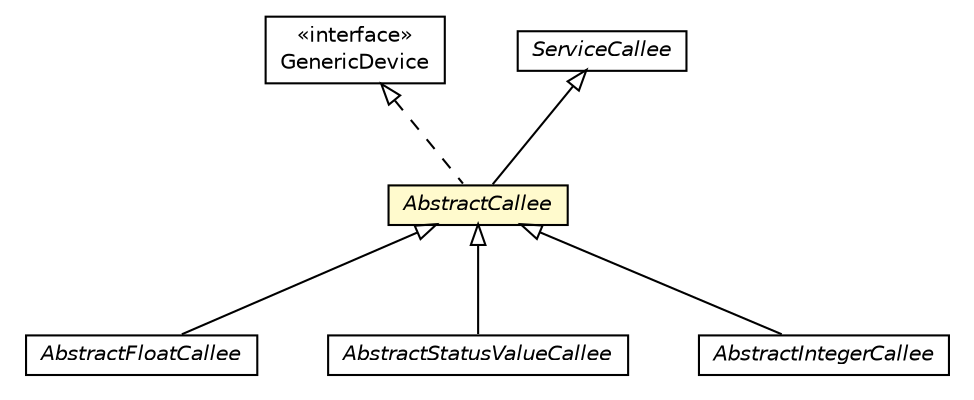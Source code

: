 #!/usr/local/bin/dot
#
# Class diagram 
# Generated by UMLGraph version R5_6-24-gf6e263 (http://www.umlgraph.org/)
#

digraph G {
	edge [fontname="Helvetica",fontsize=10,labelfontname="Helvetica",labelfontsize=10];
	node [fontname="Helvetica",fontsize=10,shape=plaintext];
	nodesep=0.25;
	ranksep=0.5;
	// org.universAAL.lddi.smarthome.exporter.devices.AbstractFloatCallee
	c81649 [label=<<table title="org.universAAL.lddi.smarthome.exporter.devices.AbstractFloatCallee" border="0" cellborder="1" cellspacing="0" cellpadding="2" port="p" href="./AbstractFloatCallee.html">
		<tr><td><table border="0" cellspacing="0" cellpadding="1">
<tr><td align="center" balign="center"><font face="Helvetica-Oblique"> AbstractFloatCallee </font></td></tr>
		</table></td></tr>
		</table>>, URL="./AbstractFloatCallee.html", fontname="Helvetica", fontcolor="black", fontsize=10.0];
	// org.universAAL.lddi.smarthome.exporter.devices.AbstractStatusValueCallee
	c81658 [label=<<table title="org.universAAL.lddi.smarthome.exporter.devices.AbstractStatusValueCallee" border="0" cellborder="1" cellspacing="0" cellpadding="2" port="p" href="./AbstractStatusValueCallee.html">
		<tr><td><table border="0" cellspacing="0" cellpadding="1">
<tr><td align="center" balign="center"><font face="Helvetica-Oblique"> AbstractStatusValueCallee </font></td></tr>
		</table></td></tr>
		</table>>, URL="./AbstractStatusValueCallee.html", fontname="Helvetica", fontcolor="black", fontsize=10.0];
	// org.universAAL.lddi.smarthome.exporter.devices.GenericDevice
	c81660 [label=<<table title="org.universAAL.lddi.smarthome.exporter.devices.GenericDevice" border="0" cellborder="1" cellspacing="0" cellpadding="2" port="p" href="./GenericDevice.html">
		<tr><td><table border="0" cellspacing="0" cellpadding="1">
<tr><td align="center" balign="center"> &#171;interface&#187; </td></tr>
<tr><td align="center" balign="center"> GenericDevice </td></tr>
		</table></td></tr>
		</table>>, URL="./GenericDevice.html", fontname="Helvetica", fontcolor="black", fontsize=10.0];
	// org.universAAL.lddi.smarthome.exporter.devices.AbstractCallee
	c81661 [label=<<table title="org.universAAL.lddi.smarthome.exporter.devices.AbstractCallee" border="0" cellborder="1" cellspacing="0" cellpadding="2" port="p" bgcolor="lemonChiffon" href="./AbstractCallee.html">
		<tr><td><table border="0" cellspacing="0" cellpadding="1">
<tr><td align="center" balign="center"><font face="Helvetica-Oblique"> AbstractCallee </font></td></tr>
		</table></td></tr>
		</table>>, URL="./AbstractCallee.html", fontname="Helvetica", fontcolor="black", fontsize=10.0];
	// org.universAAL.lddi.smarthome.exporter.devices.AbstractIntegerCallee
	c81662 [label=<<table title="org.universAAL.lddi.smarthome.exporter.devices.AbstractIntegerCallee" border="0" cellborder="1" cellspacing="0" cellpadding="2" port="p" href="./AbstractIntegerCallee.html">
		<tr><td><table border="0" cellspacing="0" cellpadding="1">
<tr><td align="center" balign="center"><font face="Helvetica-Oblique"> AbstractIntegerCallee </font></td></tr>
		</table></td></tr>
		</table>>, URL="./AbstractIntegerCallee.html", fontname="Helvetica", fontcolor="black", fontsize=10.0];
	//org.universAAL.lddi.smarthome.exporter.devices.AbstractFloatCallee extends org.universAAL.lddi.smarthome.exporter.devices.AbstractCallee
	c81661:p -> c81649:p [dir=back,arrowtail=empty];
	//org.universAAL.lddi.smarthome.exporter.devices.AbstractStatusValueCallee extends org.universAAL.lddi.smarthome.exporter.devices.AbstractCallee
	c81661:p -> c81658:p [dir=back,arrowtail=empty];
	//org.universAAL.lddi.smarthome.exporter.devices.AbstractCallee extends org.universAAL.middleware.service.ServiceCallee
	c81664:p -> c81661:p [dir=back,arrowtail=empty];
	//org.universAAL.lddi.smarthome.exporter.devices.AbstractCallee implements org.universAAL.lddi.smarthome.exporter.devices.GenericDevice
	c81660:p -> c81661:p [dir=back,arrowtail=empty,style=dashed];
	//org.universAAL.lddi.smarthome.exporter.devices.AbstractIntegerCallee extends org.universAAL.lddi.smarthome.exporter.devices.AbstractCallee
	c81661:p -> c81662:p [dir=back,arrowtail=empty];
	// org.universAAL.middleware.service.ServiceCallee
	c81664 [label=<<table title="org.universAAL.middleware.service.ServiceCallee" border="0" cellborder="1" cellspacing="0" cellpadding="2" port="p" href="http://java.sun.com/j2se/1.4.2/docs/api/org/universAAL/middleware/service/ServiceCallee.html">
		<tr><td><table border="0" cellspacing="0" cellpadding="1">
<tr><td align="center" balign="center"><font face="Helvetica-Oblique"> ServiceCallee </font></td></tr>
		</table></td></tr>
		</table>>, URL="http://java.sun.com/j2se/1.4.2/docs/api/org/universAAL/middleware/service/ServiceCallee.html", fontname="Helvetica", fontcolor="black", fontsize=10.0];
}

